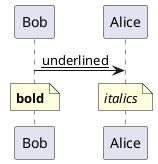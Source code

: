 {
  "sha1": "ekjcocgm00dluw9h9tce6ovtkkg85sr",
  "insertion": {
    "when": "2024-06-01T09:03:04.592Z",
    "url": "http://forum.plantuml.net/7607",
    "user": "plantuml@gmail.com"
  }
}
@startuml
!pragma teoz true
Bob -> Alice : __underlined__
note over Bob: **bold**
/ note over Alice: //italics//
@enduml

